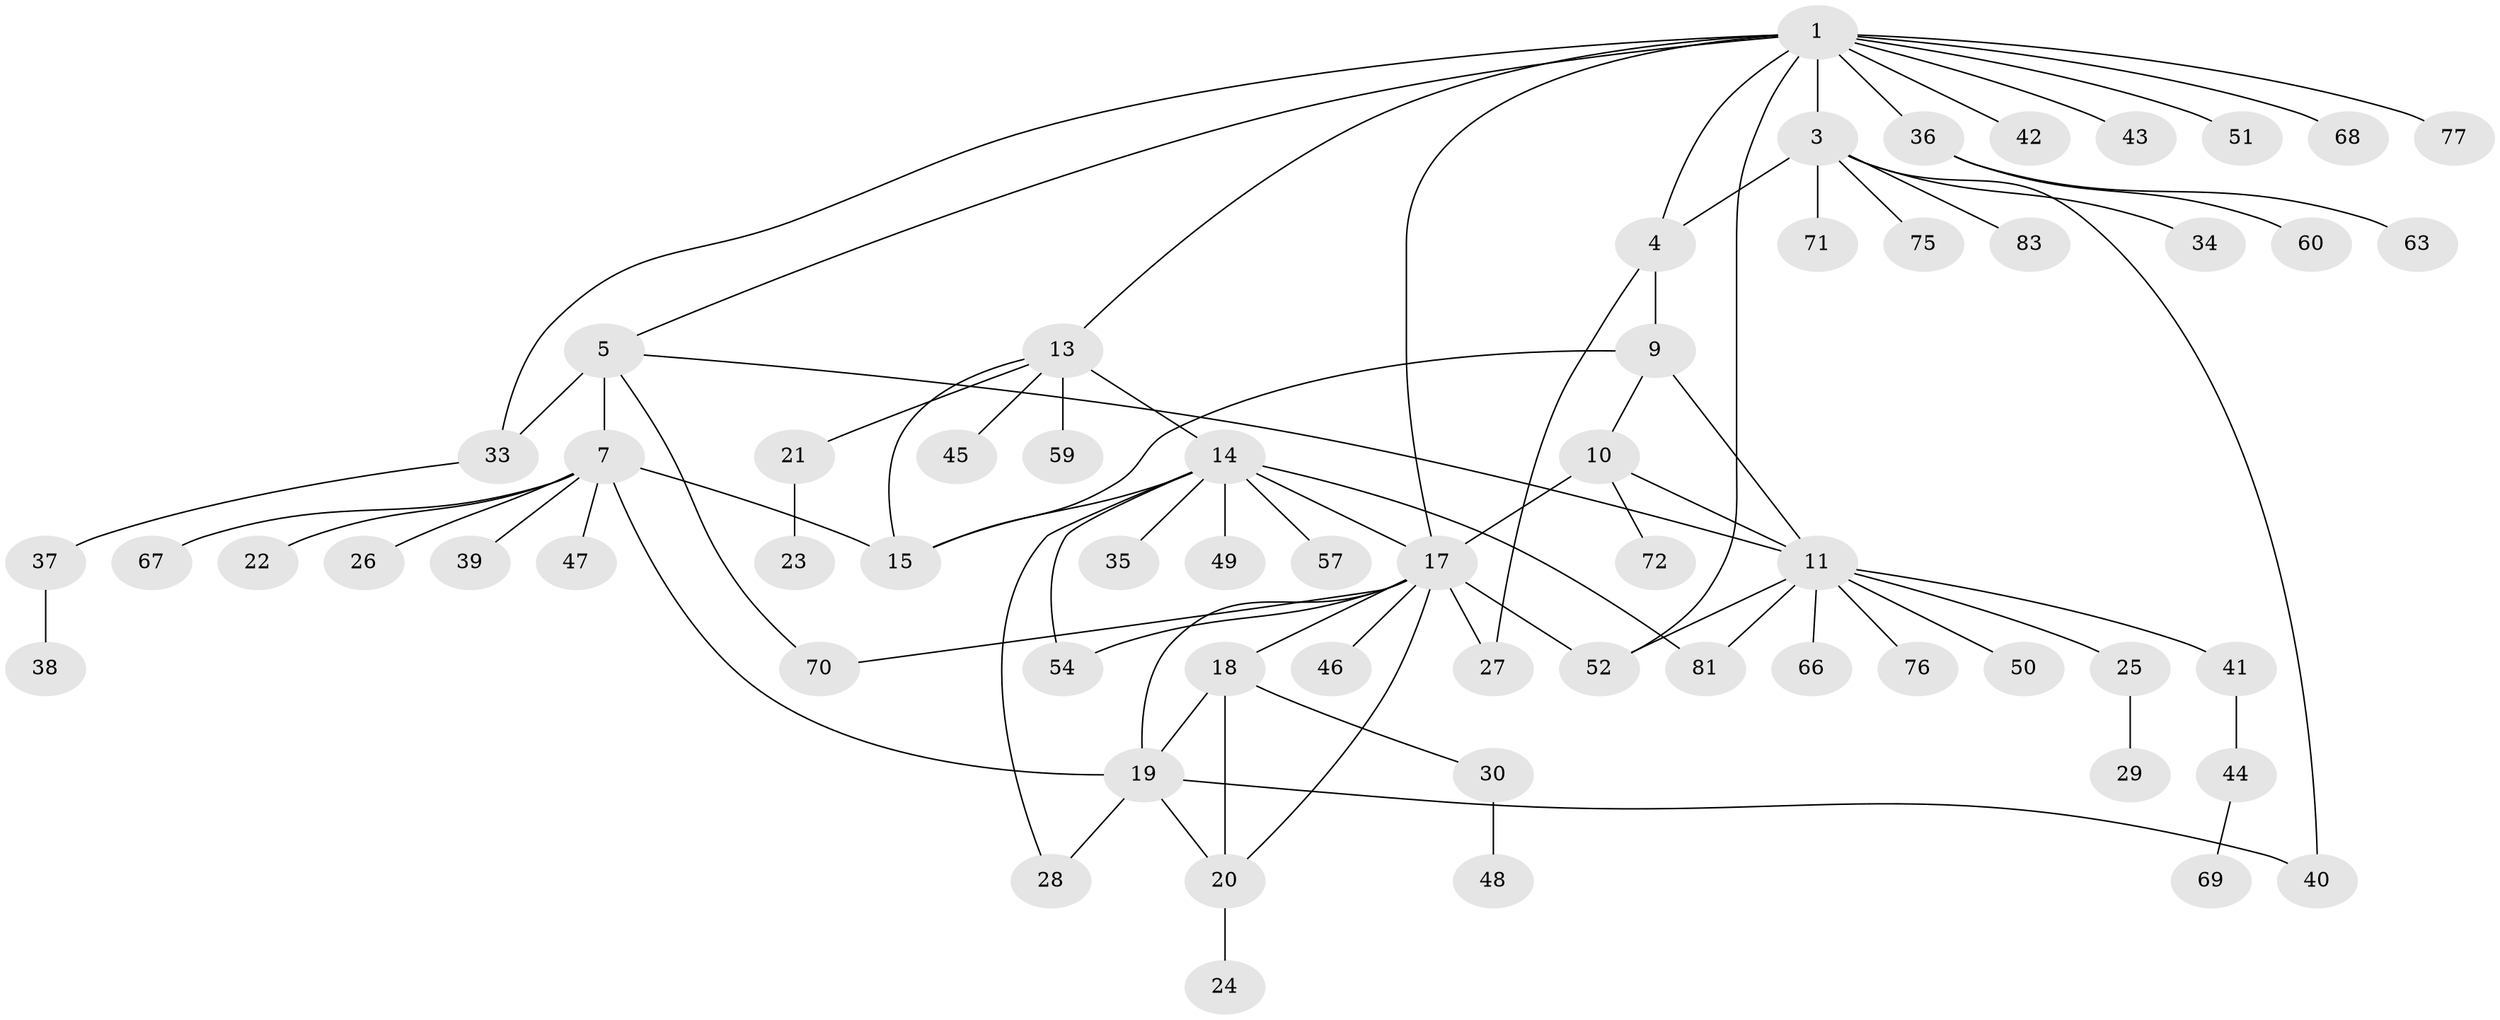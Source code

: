 // Generated by graph-tools (version 1.1) at 2025/24/03/03/25 07:24:09]
// undirected, 62 vertices, 82 edges
graph export_dot {
graph [start="1"]
  node [color=gray90,style=filled];
  1 [super="+2"];
  3 [super="+79"];
  4 [super="+31"];
  5 [super="+6"];
  7 [super="+8"];
  9;
  10 [super="+74"];
  11 [super="+12"];
  13 [super="+61"];
  14 [super="+16"];
  15 [super="+80"];
  17 [super="+62"];
  18 [super="+53"];
  19 [super="+55"];
  20 [super="+64"];
  21;
  22;
  23;
  24;
  25;
  26;
  27;
  28 [super="+58"];
  29 [super="+32"];
  30;
  33;
  34;
  35;
  36;
  37;
  38 [super="+56"];
  39;
  40;
  41 [super="+65"];
  42;
  43;
  44 [super="+78"];
  45;
  46;
  47;
  48;
  49;
  50;
  51;
  52 [super="+73"];
  54;
  57;
  59;
  60;
  63;
  66;
  67;
  68;
  69 [super="+82"];
  70;
  71;
  72;
  75;
  76;
  77;
  81;
  83;
  1 -- 3 [weight=2];
  1 -- 4 [weight=2];
  1 -- 5;
  1 -- 13;
  1 -- 17;
  1 -- 33;
  1 -- 36;
  1 -- 42;
  1 -- 43;
  1 -- 52;
  1 -- 77;
  1 -- 51;
  1 -- 68;
  3 -- 4;
  3 -- 34;
  3 -- 40;
  3 -- 71;
  3 -- 75;
  3 -- 83;
  4 -- 9;
  4 -- 27;
  5 -- 7 [weight=4];
  5 -- 11;
  5 -- 33;
  5 -- 70;
  7 -- 67;
  7 -- 39;
  7 -- 15;
  7 -- 47;
  7 -- 19;
  7 -- 22;
  7 -- 26;
  9 -- 10;
  9 -- 11 [weight=2];
  9 -- 15;
  10 -- 11 [weight=2];
  10 -- 17;
  10 -- 72;
  11 -- 52;
  11 -- 66;
  11 -- 76;
  11 -- 81;
  11 -- 50;
  11 -- 25;
  11 -- 41;
  13 -- 14 [weight=2];
  13 -- 15;
  13 -- 21;
  13 -- 45;
  13 -- 59;
  14 -- 15 [weight=2];
  14 -- 35;
  14 -- 49;
  14 -- 81;
  14 -- 17;
  14 -- 54;
  14 -- 57;
  14 -- 28;
  17 -- 18;
  17 -- 19;
  17 -- 20;
  17 -- 27;
  17 -- 46;
  17 -- 54;
  17 -- 70;
  17 -- 52;
  18 -- 19;
  18 -- 20;
  18 -- 30;
  19 -- 20;
  19 -- 28;
  19 -- 40;
  20 -- 24;
  21 -- 23;
  25 -- 29;
  30 -- 48;
  33 -- 37;
  36 -- 60;
  36 -- 63;
  37 -- 38;
  41 -- 44;
  44 -- 69;
}
